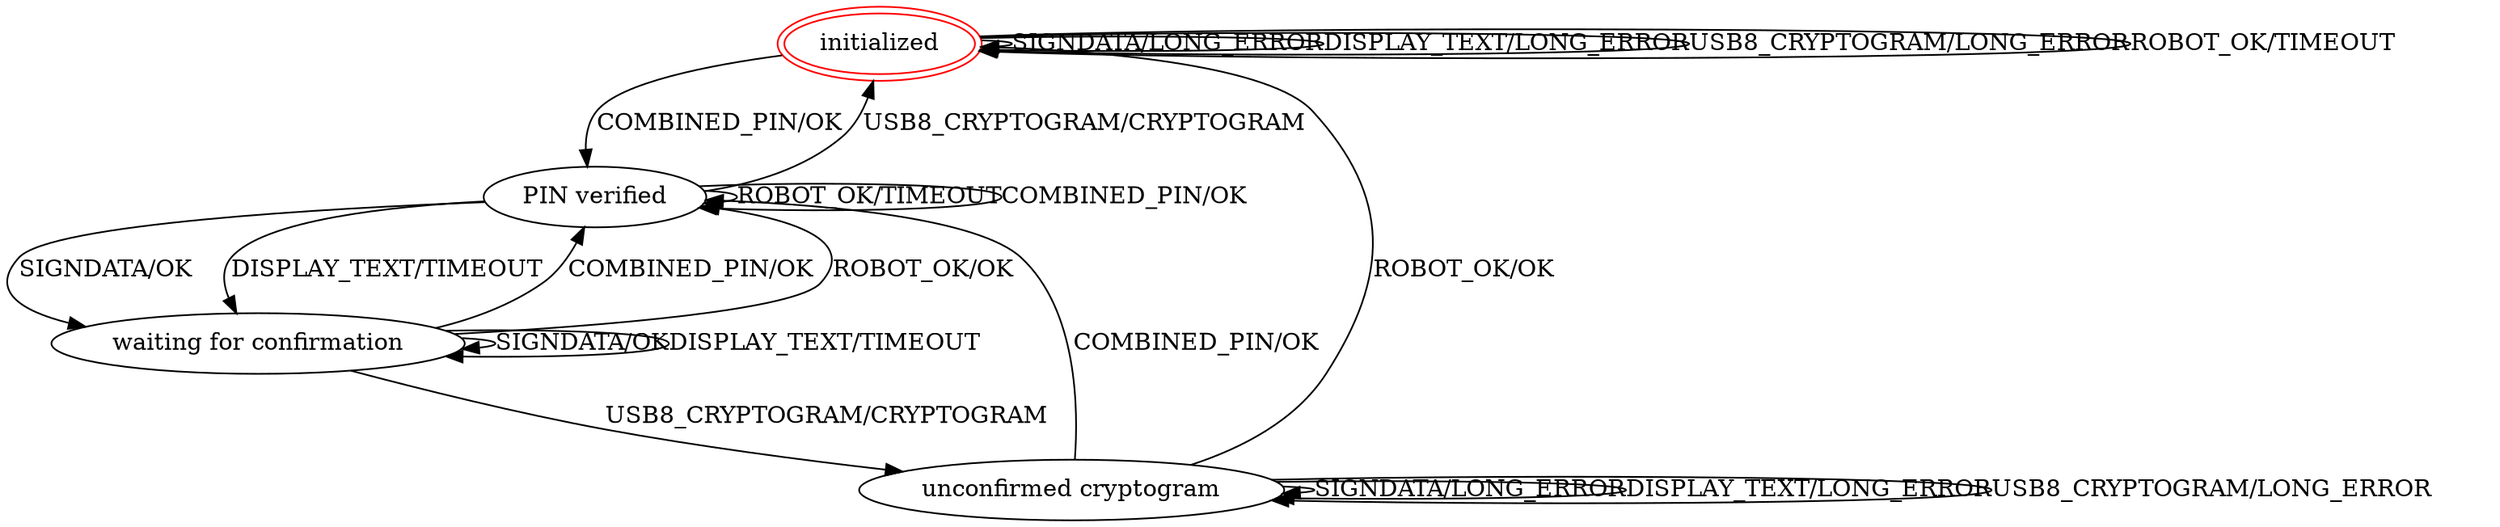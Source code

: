 digraph G {
initialized [peripheries=2 color="red"];
PIN_verified [label=<PIN verified>];
waiting_for_confirmation [label=<waiting for confirmation>];
unconfirmed_cryptogram [label=<unconfirmed cryptogram>];
initialized -> initialized  [label="SIGNDATA/LONG_ERROR"];
initialized -> initialized  [label="DISPLAY_TEXT/LONG_ERROR"];
initialized -> initialized  [label="USB8_CRYPTOGRAM/LONG_ERROR"];
initialized -> initialized  [label="ROBOT_OK/TIMEOUT"];
initialized -> PIN_verified  [label="COMBINED_PIN/OK"];
PIN_verified -> initialized  [label="USB8_CRYPTOGRAM/CRYPTOGRAM"];
PIN_verified -> PIN_verified  [label="ROBOT_OK/TIMEOUT"];
PIN_verified -> PIN_verified  [label="COMBINED_PIN/OK"];
PIN_verified -> waiting_for_confirmation  [label="SIGNDATA/OK"];
PIN_verified -> waiting_for_confirmation  [label="DISPLAY_TEXT/TIMEOUT"];
waiting_for_confirmation -> PIN_verified  [label="COMBINED_PIN/OK"];
waiting_for_confirmation -> PIN_verified  [label="ROBOT_OK/OK"];
waiting_for_confirmation -> waiting_for_confirmation  [label="SIGNDATA/OK"];
waiting_for_confirmation -> waiting_for_confirmation  [label="DISPLAY_TEXT/TIMEOUT"];
waiting_for_confirmation -> unconfirmed_cryptogram  [label="USB8_CRYPTOGRAM/CRYPTOGRAM"];
unconfirmed_cryptogram -> initialized  [label="ROBOT_OK/OK"];
unconfirmed_cryptogram -> PIN_verified  [label="COMBINED_PIN/OK"];
unconfirmed_cryptogram -> unconfirmed_cryptogram  [label="SIGNDATA/LONG_ERROR"];
unconfirmed_cryptogram -> unconfirmed_cryptogram  [label="DISPLAY_TEXT/LONG_ERROR"];
unconfirmed_cryptogram -> unconfirmed_cryptogram  [label="USB8_CRYPTOGRAM/LONG_ERROR"];
}
